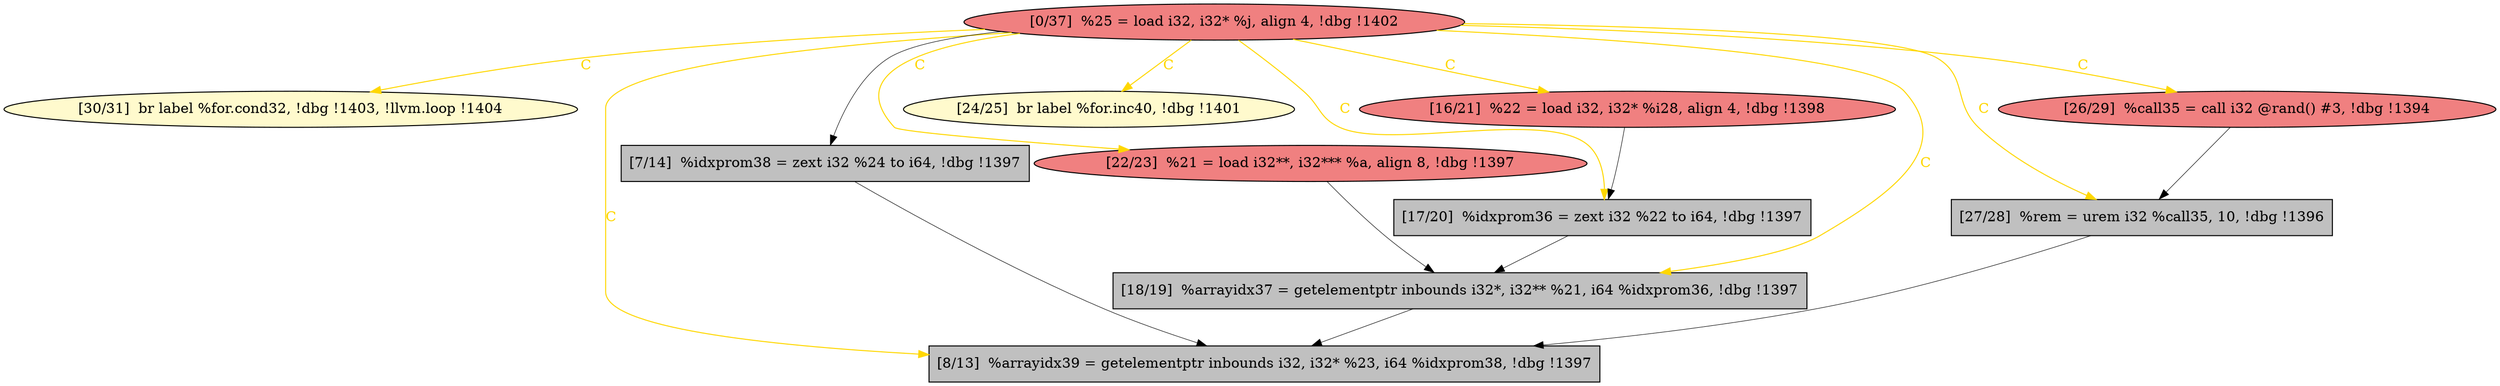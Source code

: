 
digraph G {


node6581 [fillcolor=lightcoral,label="[0/37]  %25 = load i32, i32* %j, align 4, !dbg !1402",shape=ellipse,style=filled ]
node6580 [fillcolor=lemonchiffon,label="[30/31]  br label %for.cond32, !dbg !1403, !llvm.loop !1404",shape=ellipse,style=filled ]
node6578 [fillcolor=grey,label="[18/19]  %arrayidx37 = getelementptr inbounds i32*, i32** %21, i64 %idxprom36, !dbg !1397",shape=rectangle,style=filled ]
node6579 [fillcolor=lightcoral,label="[16/21]  %22 = load i32, i32* %i28, align 4, !dbg !1398",shape=ellipse,style=filled ]
node6577 [fillcolor=grey,label="[8/13]  %arrayidx39 = getelementptr inbounds i32, i32* %23, i64 %idxprom38, !dbg !1397",shape=rectangle,style=filled ]
node6572 [fillcolor=lemonchiffon,label="[24/25]  br label %for.inc40, !dbg !1401",shape=ellipse,style=filled ]
node6574 [fillcolor=grey,label="[27/28]  %rem = urem i32 %call35, 10, !dbg !1396",shape=rectangle,style=filled ]
node6576 [fillcolor=grey,label="[7/14]  %idxprom38 = zext i32 %24 to i64, !dbg !1397",shape=rectangle,style=filled ]
node6571 [fillcolor=lightcoral,label="[22/23]  %21 = load i32**, i32*** %a, align 8, !dbg !1397",shape=ellipse,style=filled ]
node6573 [fillcolor=lightcoral,label="[26/29]  %call35 = call i32 @rand() #3, !dbg !1394",shape=ellipse,style=filled ]
node6575 [fillcolor=grey,label="[17/20]  %idxprom36 = zext i32 %22 to i64, !dbg !1397",shape=rectangle,style=filled ]

node6581->node6574 [style=solid,color=gold,label="C",penwidth=1.0,fontcolor=gold ]
node6581->node6576 [style=solid,color=black,label="",penwidth=0.5,fontcolor=black ]
node6581->node6578 [style=solid,color=gold,label="C",penwidth=1.0,fontcolor=gold ]
node6581->node6577 [style=solid,color=gold,label="C",penwidth=1.0,fontcolor=gold ]
node6581->node6575 [style=solid,color=gold,label="C",penwidth=1.0,fontcolor=gold ]
node6573->node6574 [style=solid,color=black,label="",penwidth=0.5,fontcolor=black ]
node6581->node6573 [style=solid,color=gold,label="C",penwidth=1.0,fontcolor=gold ]
node6579->node6575 [style=solid,color=black,label="",penwidth=0.5,fontcolor=black ]
node6571->node6578 [style=solid,color=black,label="",penwidth=0.5,fontcolor=black ]
node6581->node6579 [style=solid,color=gold,label="C",penwidth=1.0,fontcolor=gold ]
node6576->node6577 [style=solid,color=black,label="",penwidth=0.5,fontcolor=black ]
node6578->node6577 [style=solid,color=black,label="",penwidth=0.5,fontcolor=black ]
node6581->node6571 [style=solid,color=gold,label="C",penwidth=1.0,fontcolor=gold ]
node6581->node6580 [style=solid,color=gold,label="C",penwidth=1.0,fontcolor=gold ]
node6574->node6577 [style=solid,color=black,label="",penwidth=0.5,fontcolor=black ]
node6581->node6572 [style=solid,color=gold,label="C",penwidth=1.0,fontcolor=gold ]
node6575->node6578 [style=solid,color=black,label="",penwidth=0.5,fontcolor=black ]


}
